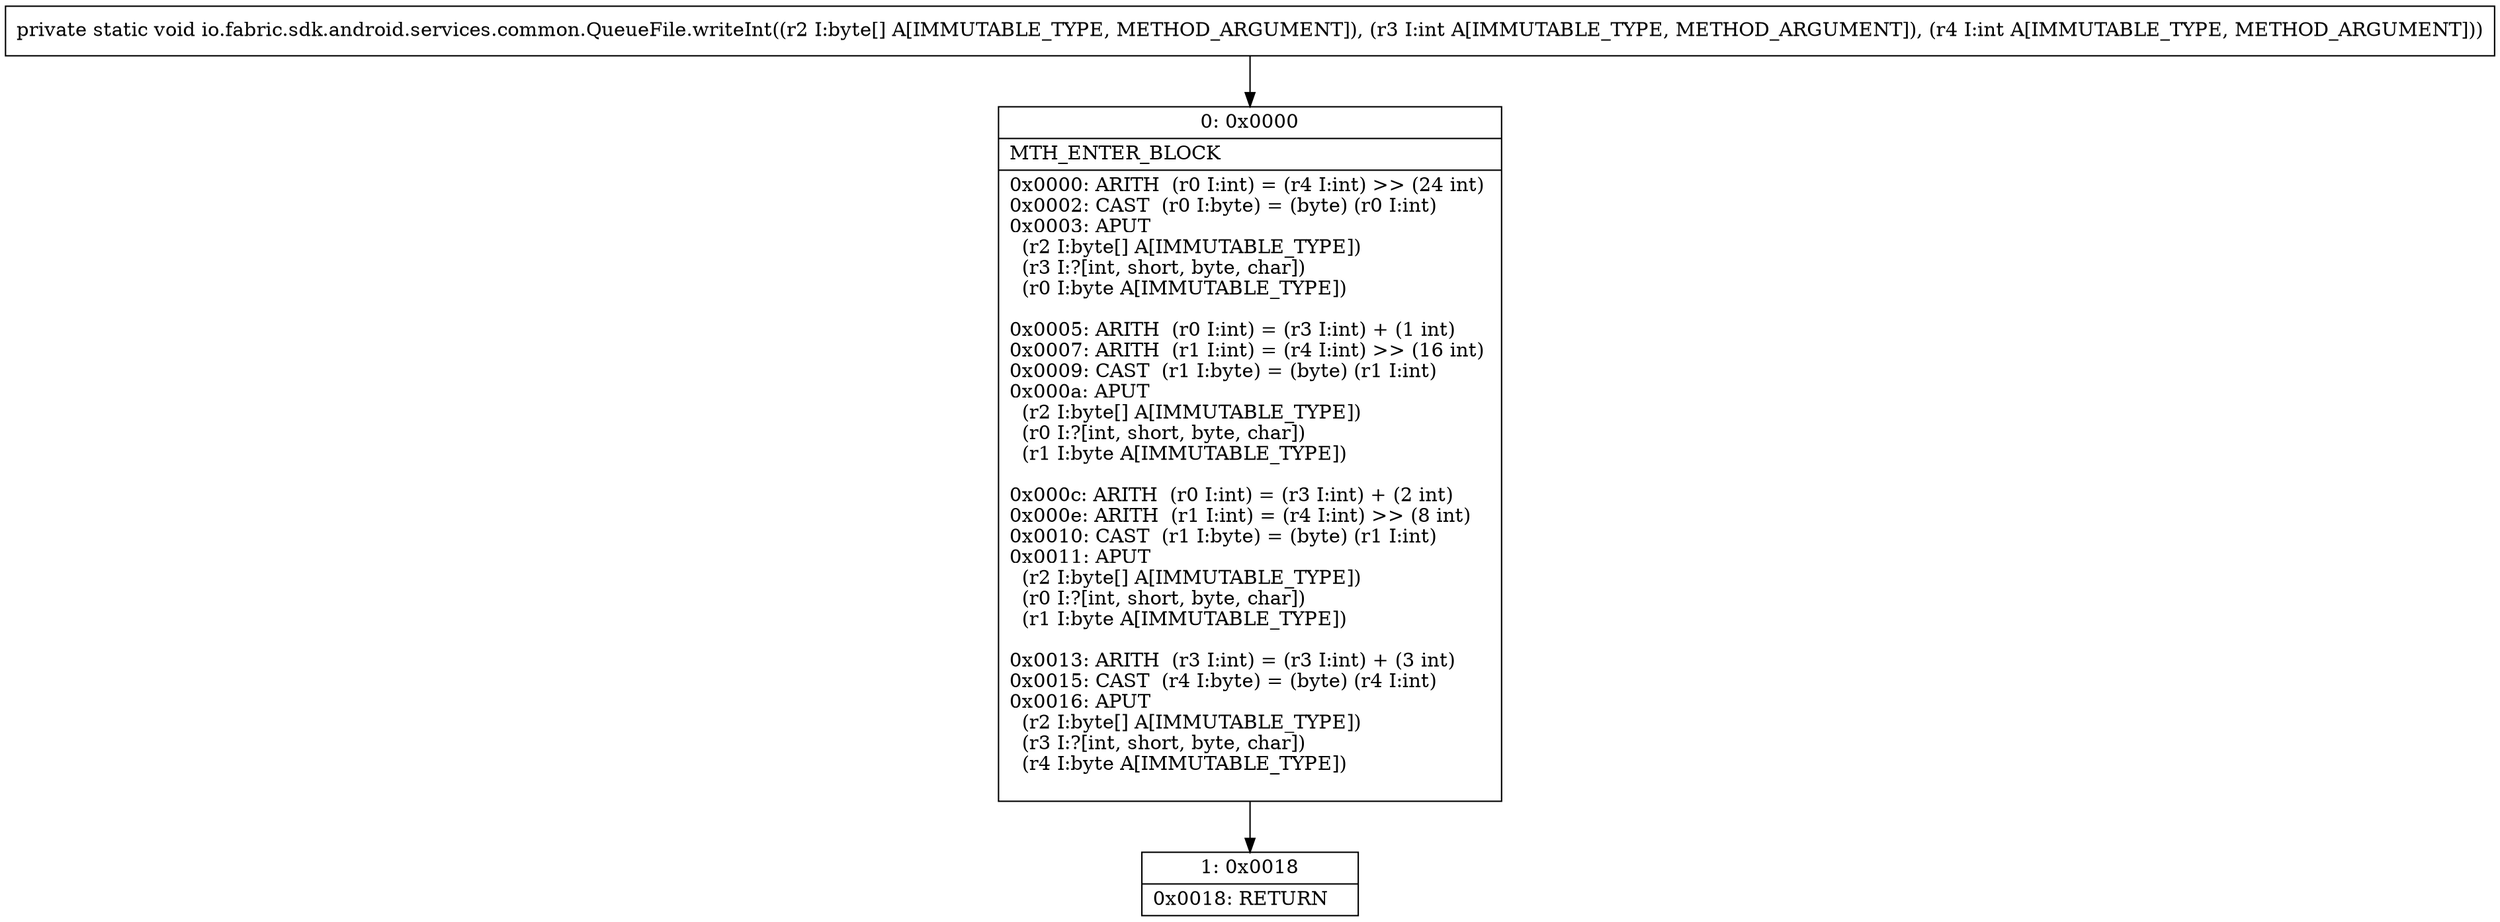 digraph "CFG forio.fabric.sdk.android.services.common.QueueFile.writeInt([BII)V" {
Node_0 [shape=record,label="{0\:\ 0x0000|MTH_ENTER_BLOCK\l|0x0000: ARITH  (r0 I:int) = (r4 I:int) \>\> (24 int) \l0x0002: CAST  (r0 I:byte) = (byte) (r0 I:int) \l0x0003: APUT  \l  (r2 I:byte[] A[IMMUTABLE_TYPE])\l  (r3 I:?[int, short, byte, char])\l  (r0 I:byte A[IMMUTABLE_TYPE])\l \l0x0005: ARITH  (r0 I:int) = (r3 I:int) + (1 int) \l0x0007: ARITH  (r1 I:int) = (r4 I:int) \>\> (16 int) \l0x0009: CAST  (r1 I:byte) = (byte) (r1 I:int) \l0x000a: APUT  \l  (r2 I:byte[] A[IMMUTABLE_TYPE])\l  (r0 I:?[int, short, byte, char])\l  (r1 I:byte A[IMMUTABLE_TYPE])\l \l0x000c: ARITH  (r0 I:int) = (r3 I:int) + (2 int) \l0x000e: ARITH  (r1 I:int) = (r4 I:int) \>\> (8 int) \l0x0010: CAST  (r1 I:byte) = (byte) (r1 I:int) \l0x0011: APUT  \l  (r2 I:byte[] A[IMMUTABLE_TYPE])\l  (r0 I:?[int, short, byte, char])\l  (r1 I:byte A[IMMUTABLE_TYPE])\l \l0x0013: ARITH  (r3 I:int) = (r3 I:int) + (3 int) \l0x0015: CAST  (r4 I:byte) = (byte) (r4 I:int) \l0x0016: APUT  \l  (r2 I:byte[] A[IMMUTABLE_TYPE])\l  (r3 I:?[int, short, byte, char])\l  (r4 I:byte A[IMMUTABLE_TYPE])\l \l}"];
Node_1 [shape=record,label="{1\:\ 0x0018|0x0018: RETURN   \l}"];
MethodNode[shape=record,label="{private static void io.fabric.sdk.android.services.common.QueueFile.writeInt((r2 I:byte[] A[IMMUTABLE_TYPE, METHOD_ARGUMENT]), (r3 I:int A[IMMUTABLE_TYPE, METHOD_ARGUMENT]), (r4 I:int A[IMMUTABLE_TYPE, METHOD_ARGUMENT])) }"];
MethodNode -> Node_0;
Node_0 -> Node_1;
}

